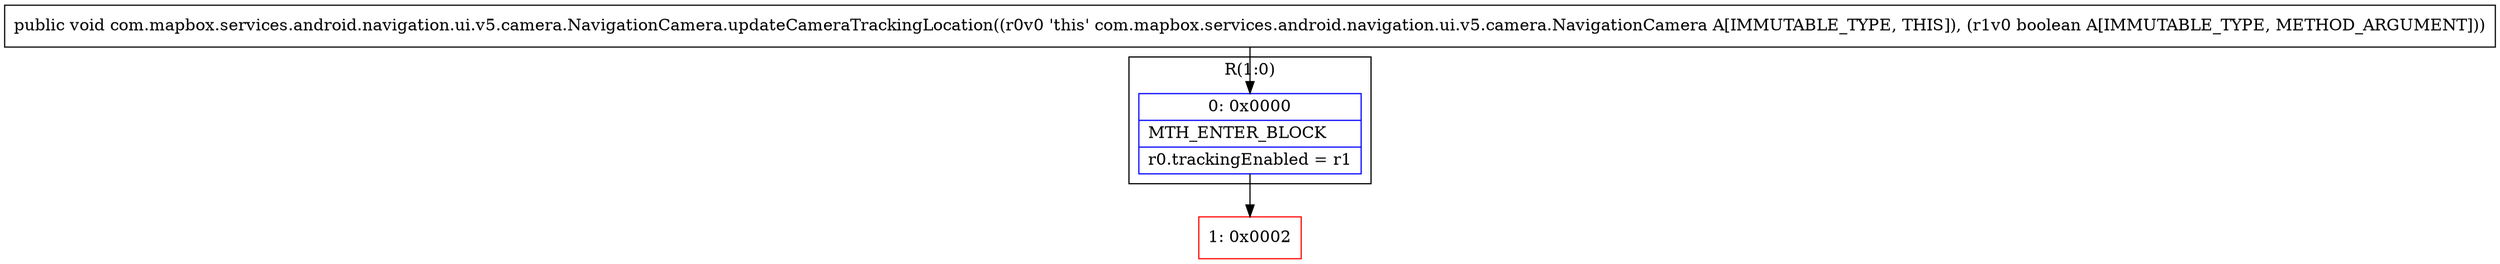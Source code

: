 digraph "CFG forcom.mapbox.services.android.navigation.ui.v5.camera.NavigationCamera.updateCameraTrackingLocation(Z)V" {
subgraph cluster_Region_1204329692 {
label = "R(1:0)";
node [shape=record,color=blue];
Node_0 [shape=record,label="{0\:\ 0x0000|MTH_ENTER_BLOCK\l|r0.trackingEnabled = r1\l}"];
}
Node_1 [shape=record,color=red,label="{1\:\ 0x0002}"];
MethodNode[shape=record,label="{public void com.mapbox.services.android.navigation.ui.v5.camera.NavigationCamera.updateCameraTrackingLocation((r0v0 'this' com.mapbox.services.android.navigation.ui.v5.camera.NavigationCamera A[IMMUTABLE_TYPE, THIS]), (r1v0 boolean A[IMMUTABLE_TYPE, METHOD_ARGUMENT])) }"];
MethodNode -> Node_0;
Node_0 -> Node_1;
}


